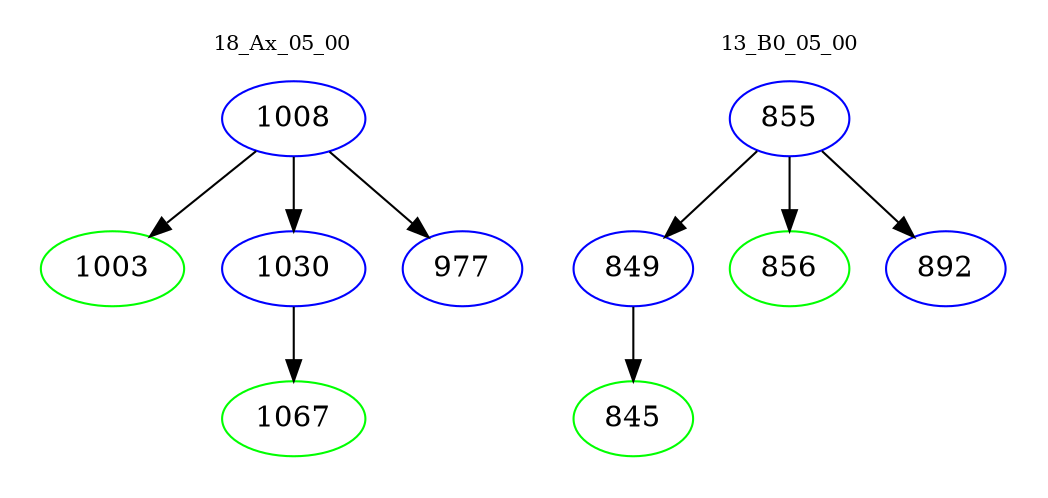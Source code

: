 digraph{
subgraph cluster_0 {
color = white
label = "18_Ax_05_00";
fontsize=10;
T0_1008 [label="1008", color="blue"]
T0_1008 -> T0_1003 [color="black"]
T0_1003 [label="1003", color="green"]
T0_1008 -> T0_1030 [color="black"]
T0_1030 [label="1030", color="blue"]
T0_1030 -> T0_1067 [color="black"]
T0_1067 [label="1067", color="green"]
T0_1008 -> T0_977 [color="black"]
T0_977 [label="977", color="blue"]
}
subgraph cluster_1 {
color = white
label = "13_B0_05_00";
fontsize=10;
T1_855 [label="855", color="blue"]
T1_855 -> T1_849 [color="black"]
T1_849 [label="849", color="blue"]
T1_849 -> T1_845 [color="black"]
T1_845 [label="845", color="green"]
T1_855 -> T1_856 [color="black"]
T1_856 [label="856", color="green"]
T1_855 -> T1_892 [color="black"]
T1_892 [label="892", color="blue"]
}
}
